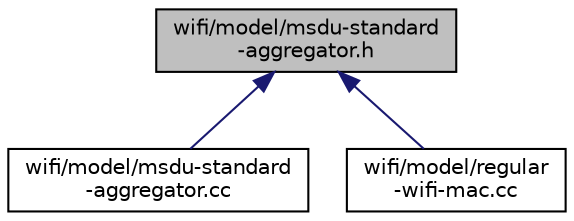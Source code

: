 digraph "wifi/model/msdu-standard-aggregator.h"
{
  edge [fontname="Helvetica",fontsize="10",labelfontname="Helvetica",labelfontsize="10"];
  node [fontname="Helvetica",fontsize="10",shape=record];
  Node1 [label="wifi/model/msdu-standard\l-aggregator.h",height=0.2,width=0.4,color="black", fillcolor="grey75", style="filled", fontcolor="black"];
  Node1 -> Node2 [dir="back",color="midnightblue",fontsize="10",style="solid"];
  Node2 [label="wifi/model/msdu-standard\l-aggregator.cc",height=0.2,width=0.4,color="black", fillcolor="white", style="filled",URL="$d9/da9/msdu-standard-aggregator_8cc.html"];
  Node1 -> Node3 [dir="back",color="midnightblue",fontsize="10",style="solid"];
  Node3 [label="wifi/model/regular\l-wifi-mac.cc",height=0.2,width=0.4,color="black", fillcolor="white", style="filled",URL="$d7/d72/regular-wifi-mac_8cc.html"];
}
